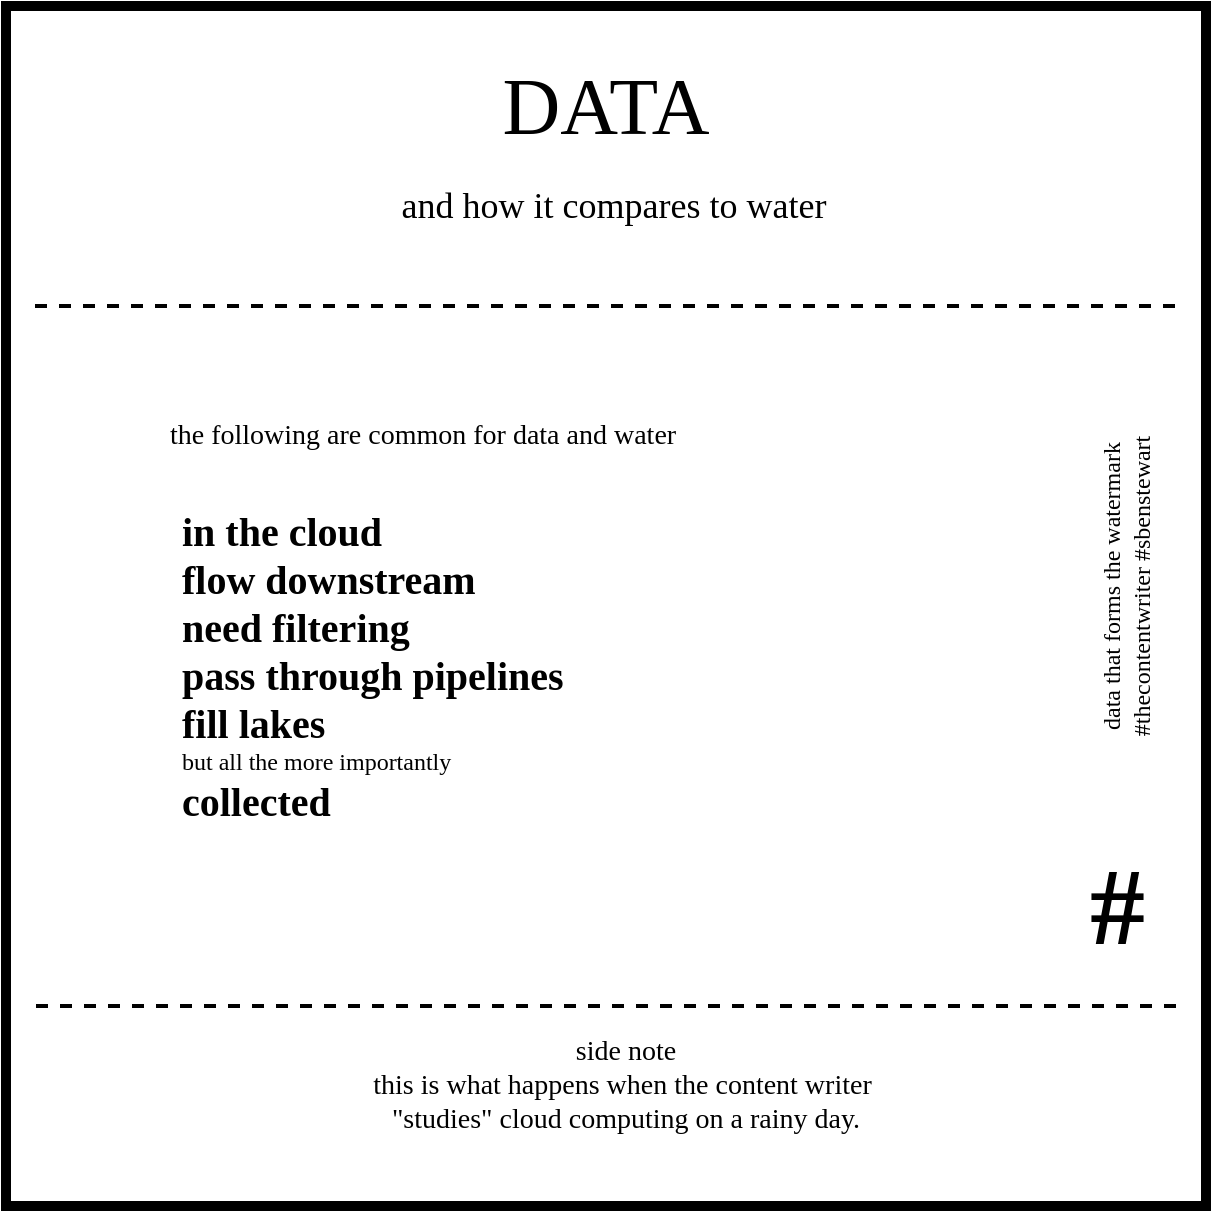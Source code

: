 <mxfile version="12.1.9" type="device" pages="1"><diagram id="dX7Dphyso45SB9-RoEhv" name="Page-1"><mxGraphModel dx="989" dy="589" grid="1" gridSize="10" guides="1" tooltips="1" connect="1" arrows="1" fold="1" page="1" pageScale="1" pageWidth="827" pageHeight="1169" math="0" shadow="0"><root><mxCell id="0"/><mxCell id="1" parent="0"/><mxCell id="nfxZPmU7g6QgWNAvG-ER-2" value="" style="whiteSpace=wrap;html=1;aspect=fixed;strokeWidth=5;fillColor=none;" parent="1" vertex="1"><mxGeometry x="210" y="90" width="600" height="600" as="geometry"/></mxCell><mxCell id="24nE8TUnG7-nZ0S-kitC-7" value="&lt;font face=&quot;xkcd&quot;&gt;&lt;font&gt;&lt;b style=&quot;font-size: 20px&quot;&gt;in the cloud&lt;/b&gt;&lt;br&gt;&lt;span style=&quot;font-size: 20px&quot;&gt;&lt;b&gt;flow downstream&lt;br&gt;&lt;/b&gt;&lt;/span&gt;&lt;b style=&quot;font-size: 20px&quot;&gt;need filtering&lt;br&gt;pass through pipelines&amp;nbsp;&amp;nbsp;&lt;/b&gt;&lt;br&gt;&lt;b style=&quot;font-size: 20px&quot;&gt;fill lakes&lt;br&gt;&lt;/b&gt;&lt;/font&gt;&lt;/font&gt;&lt;font face=&quot;xkcd&quot;&gt;but all the more importantly&lt;br&gt;&lt;/font&gt;&lt;b style=&quot;font-family: &amp;#34;xkcd&amp;#34; ; font-size: 20px&quot;&gt;collected&lt;/b&gt;&lt;font face=&quot;xkcd&quot;&gt;&lt;br&gt;&lt;/font&gt;" style="text;html=1;strokeColor=none;fillColor=none;align=left;verticalAlign=middle;whiteSpace=wrap;rounded=0;" parent="1" vertex="1"><mxGeometry x="296" y="320" width="404" height="200" as="geometry"/></mxCell><mxCell id="8b6ggLF4gSHIukh4vJdm-18" value="&lt;span style=&quot;font-family: &amp;#34;xkcd&amp;#34; ; font-size: 40px&quot;&gt;DATA&lt;/span&gt;&lt;font face=&quot;xkcd&quot;&gt;&lt;br&gt;&lt;/font&gt;" style="text;html=1;strokeColor=none;fillColor=none;align=center;verticalAlign=middle;whiteSpace=wrap;rounded=0;" parent="1" vertex="1"><mxGeometry x="300" y="130" width="420" height="20" as="geometry"/></mxCell><mxCell id="8b6ggLF4gSHIukh4vJdm-24" value="&lt;p&gt;&lt;font face=&quot;xkcd&quot;&gt;&lt;span style=&quot;font-size: 18px&quot;&gt;and how it compares to water&lt;/span&gt;&lt;/font&gt;&lt;/p&gt;" style="text;html=1;strokeColor=none;fillColor=none;align=center;verticalAlign=middle;whiteSpace=wrap;rounded=0;" parent="1" vertex="1"><mxGeometry x="274" y="180" width="480" height="20" as="geometry"/></mxCell><mxCell id="8b6ggLF4gSHIukh4vJdm-30" value="" style="endArrow=none;dashed=1;html=1;strokeWidth=2;" parent="1" edge="1"><mxGeometry width="50" height="50" relative="1" as="geometry"><mxPoint x="794.5" y="240" as="sourcePoint"/><mxPoint x="219.5" y="240" as="targetPoint"/></mxGeometry></mxCell><mxCell id="k-dpR7HA_-HZ3Fbqk2lw-16" value="" style="endArrow=none;dashed=1;html=1;strokeWidth=2;" parent="1" edge="1"><mxGeometry width="50" height="50" relative="1" as="geometry"><mxPoint x="795" y="590" as="sourcePoint"/><mxPoint x="220" y="590" as="targetPoint"/></mxGeometry></mxCell><mxCell id="k-dpR7HA_-HZ3Fbqk2lw-17" value="&lt;font face=&quot;xkcd&quot;&gt;&lt;span style=&quot;font-size: 14px&quot;&gt;side note &lt;br&gt;&lt;/span&gt;&lt;/font&gt;&lt;div style=&quot;font-family: &amp;#34;xkcd&amp;#34; ; font-size: 14px&quot;&gt;this is what happens when the content writer&amp;nbsp;&lt;/div&gt;&lt;div style=&quot;font-family: &amp;#34;xkcd&amp;#34; ; font-size: 14px&quot;&gt;&quot;studies&quot; cloud computing on a rainy day.&lt;/div&gt;" style="text;html=1;strokeColor=none;fillColor=none;align=center;verticalAlign=middle;whiteSpace=wrap;rounded=0;" parent="1" vertex="1"><mxGeometry x="290" y="620" width="460" height="20" as="geometry"/></mxCell><mxCell id="pKVuHFSoDqtFi99w7tCS-15" value="&lt;font face=&quot;xkcd&quot; style=&quot;font-size: 12px&quot;&gt;&lt;span&gt;data that forms the watermark&lt;br&gt;&lt;/span&gt;#thecontentwriter #sbenstewart&lt;br&gt;&lt;/font&gt;" style="text;html=1;strokeColor=none;fillColor=none;align=center;verticalAlign=middle;whiteSpace=wrap;rounded=0;rotation=-90;" parent="1" vertex="1"><mxGeometry x="650" y="370" width="240" height="20" as="geometry"/></mxCell><mxCell id="28kJydxhJABAMLtBPaiv-1" value="&lt;font face=&quot;xkcd&quot;&gt;&lt;b&gt;&lt;font style=&quot;font-size: 55px&quot;&gt;#&lt;/font&gt;&lt;/b&gt;&lt;br&gt;&lt;/font&gt;" style="text;html=1;strokeColor=none;fillColor=none;align=left;verticalAlign=middle;whiteSpace=wrap;rounded=0;" parent="1" vertex="1"><mxGeometry x="750" y="530" width="27" height="20" as="geometry"/></mxCell><mxCell id="7Hn5-4QMDNIGUOaRIYG2-1" value="&lt;font face=&quot;xkcd&quot; size=&quot;1&quot;&gt;&lt;div style=&quot;font-size: 14px&quot;&gt;the following are common for data and water&lt;/div&gt;&lt;/font&gt;" style="text;html=1;strokeColor=none;fillColor=none;align=left;verticalAlign=middle;whiteSpace=wrap;rounded=0;rotation=0;" parent="1" vertex="1"><mxGeometry x="290" y="280" width="390" height="50" as="geometry"/></mxCell></root></mxGraphModel></diagram></mxfile>